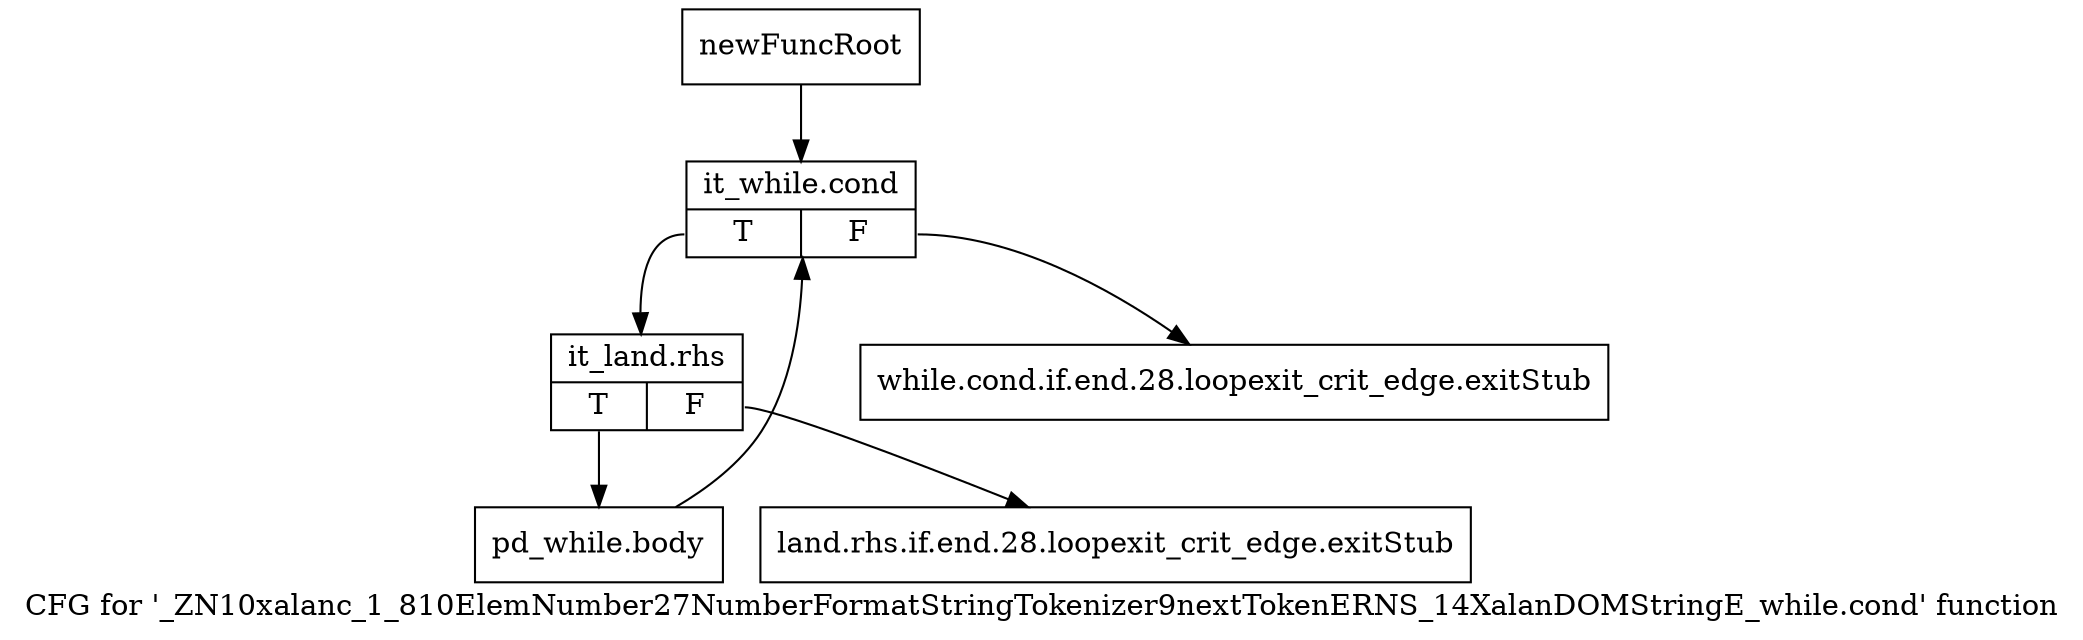 digraph "CFG for '_ZN10xalanc_1_810ElemNumber27NumberFormatStringTokenizer9nextTokenERNS_14XalanDOMStringE_while.cond' function" {
	label="CFG for '_ZN10xalanc_1_810ElemNumber27NumberFormatStringTokenizer9nextTokenERNS_14XalanDOMStringE_while.cond' function";

	Node0x9f2fa90 [shape=record,label="{newFuncRoot}"];
	Node0x9f2fa90 -> Node0x9f2fb80;
	Node0x9f2fae0 [shape=record,label="{while.cond.if.end.28.loopexit_crit_edge.exitStub}"];
	Node0x9f2fb30 [shape=record,label="{land.rhs.if.end.28.loopexit_crit_edge.exitStub}"];
	Node0x9f2fb80 [shape=record,label="{it_while.cond|{<s0>T|<s1>F}}"];
	Node0x9f2fb80:s0 -> Node0x9f2fbd0;
	Node0x9f2fb80:s1 -> Node0x9f2fae0;
	Node0x9f2fbd0 [shape=record,label="{it_land.rhs|{<s0>T|<s1>F}}"];
	Node0x9f2fbd0:s0 -> Node0x9f2fc20;
	Node0x9f2fbd0:s1 -> Node0x9f2fb30;
	Node0x9f2fc20 [shape=record,label="{pd_while.body}"];
	Node0x9f2fc20 -> Node0x9f2fb80;
}
